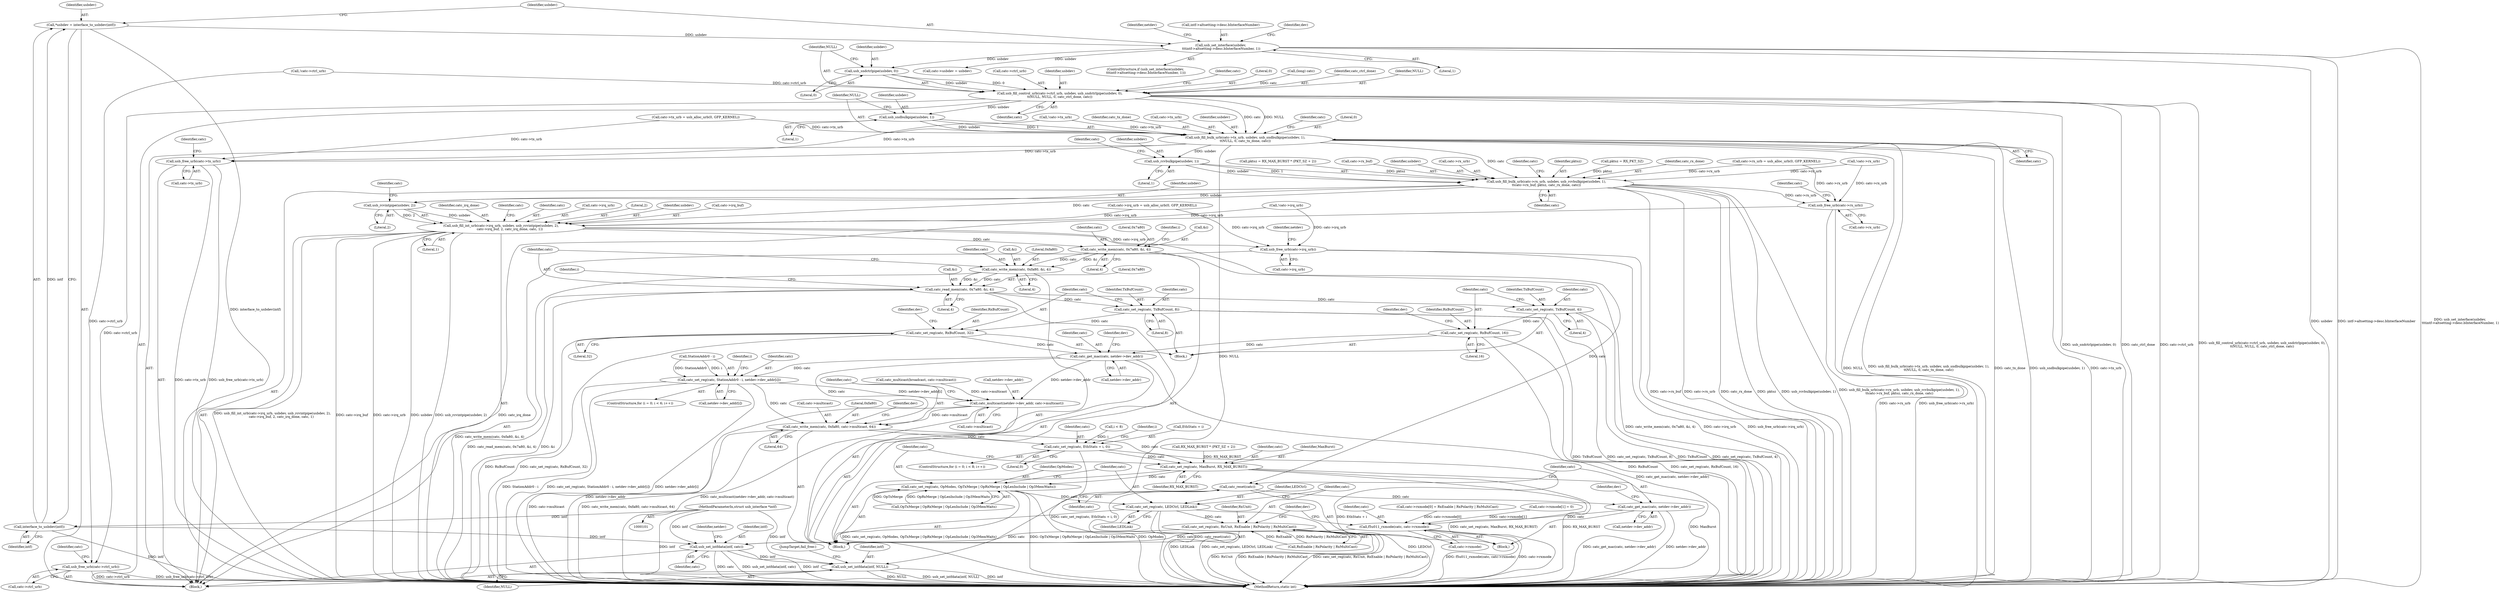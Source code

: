 digraph "0_linux_2d6a0e9de03ee658a9adc3bfb2f0ca55dff1e478@pointer" {
"1000335" [label="(Call,usb_sndctrlpipe(usbdev, 0))"];
"1000124" [label="(Call,usb_set_interface(usbdev,\n \t\t\tintf->altsetting->desc.bInterfaceNumber, 1))"];
"1000113" [label="(Call,*usbdev = interface_to_usbdev(intf))"];
"1000115" [label="(Call,interface_to_usbdev(intf))"];
"1000102" [label="(MethodParameterIn,struct usb_interface *intf)"];
"1000330" [label="(Call,usb_fill_control_urb(catc->ctrl_urb, usbdev, usb_sndctrlpipe(usbdev, 0),\n\t\tNULL, NULL, 0, catc_ctrl_done, catc))"];
"1000348" [label="(Call,usb_sndbulkpipe(usbdev, 1))"];
"1000343" [label="(Call,usb_fill_bulk_urb(catc->tx_urb, usbdev, usb_sndbulkpipe(usbdev, 1),\n\t\tNULL, 0, catc_tx_done, catc))"];
"1000360" [label="(Call,usb_rcvbulkpipe(usbdev, 1))"];
"1000355" [label="(Call,usb_fill_bulk_urb(catc->rx_urb, usbdev, usb_rcvbulkpipe(usbdev, 1),\n\t\tcatc->rx_buf, pktsz, catc_rx_done, catc))"];
"1000374" [label="(Call,usb_rcvintpipe(usbdev, 2))"];
"1000369" [label="(Call,usb_fill_int_urb(catc->irq_urb, usbdev, usb_rcvintpipe(usbdev, 2),\n                 catc->irq_buf, 2, catc_irq_done, catc, 1))"];
"1000396" [label="(Call,catc_write_mem(catc, 0x7a80, &i, 4))"];
"1000405" [label="(Call,catc_write_mem(catc, 0xfa80, &i, 4))"];
"1000411" [label="(Call,catc_read_mem(catc, 0x7a80, &i, 4))"];
"1000421" [label="(Call,catc_set_reg(catc, TxBufCount, 8))"];
"1000425" [label="(Call,catc_set_reg(catc, RxBufCount, 32))"];
"1000456" [label="(Call,catc_get_mac(catc, netdev->dev_addr))"];
"1000473" [label="(Call,catc_set_reg(catc, StationAddr0 - i, netdev->dev_addr[i]))"];
"1000493" [label="(Call,catc_multicast(netdev->dev_addr, catc->multicast))"];
"1000500" [label="(Call,catc_write_mem(catc, 0xfa80, catc->multicast, 64))"];
"1000519" [label="(Call,catc_set_reg(catc, EthStats + i, 0))"];
"1000533" [label="(Call,catc_set_reg(catc, MaxBurst, RX_MAX_BURST))"];
"1000537" [label="(Call,catc_set_reg(catc, OpModes, OpTxMerge | OpRxMerge | OpLenInclude | Op3MemWaits))"];
"1000547" [label="(Call,catc_set_reg(catc, LEDCtrl, LEDLink))"];
"1000551" [label="(Call,catc_set_reg(catc, RxUnit, RxEnable | RxPolarity | RxMultiCast))"];
"1000600" [label="(Call,usb_set_intfdata(intf, catc))"];
"1000619" [label="(Call,usb_set_intfdata(intf, NULL))"];
"1000441" [label="(Call,catc_set_reg(catc, TxBufCount, 4))"];
"1000445" [label="(Call,catc_set_reg(catc, RxBufCount, 16))"];
"1000564" [label="(Call,catc_reset(catc))"];
"1000566" [label="(Call,catc_get_mac(catc, netdev->dev_addr))"];
"1000592" [label="(Call,f5u011_rxmode(catc, catc->rxmode))"];
"1000635" [label="(Call,usb_free_urb(catc->irq_urb))"];
"1000631" [label="(Call,usb_free_urb(catc->rx_urb))"];
"1000627" [label="(Call,usb_free_urb(catc->tx_urb))"];
"1000623" [label="(Call,usb_free_urb(catc->ctrl_urb))"];
"1000334" [label="(Identifier,usbdev)"];
"1000441" [label="(Call,catc_set_reg(catc, TxBufCount, 4))"];
"1000457" [label="(Identifier,catc)"];
"1000389" [label="(Block,)"];
"1000336" [label="(Identifier,usbdev)"];
"1000520" [label="(Identifier,catc)"];
"1000585" [label="(Call,catc->rxmode[1] = 0)"];
"1000631" [label="(Call,usb_free_urb(catc->rx_urb))"];
"1000339" [label="(Identifier,NULL)"];
"1000538" [label="(Identifier,catc)"];
"1000325" [label="(Call,RX_MAX_BURST * (PKT_SZ + 2))"];
"1000524" [label="(Literal,0)"];
"1000422" [label="(Identifier,catc)"];
"1000418" [label="(Identifier,i)"];
"1000533" [label="(Call,catc_set_reg(catc, MaxBurst, RX_MAX_BURST))"];
"1000427" [label="(Identifier,RxBufCount)"];
"1000514" [label="(Call,i < 8)"];
"1000448" [label="(Literal,16)"];
"1000371" [label="(Identifier,catc)"];
"1000126" [label="(Call,intf->altsetting->desc.bInterfaceNumber)"];
"1000627" [label="(Call,usb_free_urb(catc->tx_urb))"];
"1000378" [label="(Identifier,catc)"];
"1000124" [label="(Call,usb_set_interface(usbdev,\n \t\t\tintf->altsetting->desc.bInterfaceNumber, 1))"];
"1000497" [label="(Call,catc->multicast)"];
"1000458" [label="(Call,netdev->dev_addr)"];
"1000444" [label="(Literal,4)"];
"1000551" [label="(Call,catc_set_reg(catc, RxUnit, RxEnable | RxPolarity | RxMultiCast))"];
"1000493" [label="(Call,catc_multicast(netdev->dev_addr, catc->multicast))"];
"1000342" [label="(Identifier,catc)"];
"1000331" [label="(Call,catc->ctrl_urb)"];
"1000343" [label="(Call,usb_fill_bulk_urb(catc->tx_urb, usbdev, usb_sndbulkpipe(usbdev, 1),\n\t\tNULL, 0, catc_tx_done, catc))"];
"1000361" [label="(Identifier,usbdev)"];
"1000397" [label="(Identifier,catc)"];
"1000338" [label="(Identifier,NULL)"];
"1000501" [label="(Identifier,catc)"];
"1000643" [label="(MethodReturn,static int)"];
"1000635" [label="(Call,usb_free_urb(catc->irq_urb))"];
"1000567" [label="(Identifier,catc)"];
"1000601" [label="(Identifier,intf)"];
"1000623" [label="(Call,usb_free_urb(catc->ctrl_urb))"];
"1000357" [label="(Identifier,catc)"];
"1000604" [label="(Identifier,netdev)"];
"1000633" [label="(Identifier,catc)"];
"1000142" [label="(Identifier,netdev)"];
"1000369" [label="(Call,usb_fill_int_urb(catc->irq_urb, usbdev, usb_rcvintpipe(usbdev, 2),\n                 catc->irq_buf, 2, catc_irq_done, catc, 1))"];
"1000500" [label="(Call,catc_write_mem(catc, 0xfa80, catc->multicast, 64))"];
"1000534" [label="(Identifier,catc)"];
"1000381" [label="(Identifier,catc_irq_done)"];
"1000374" [label="(Call,usb_rcvintpipe(usbdev, 2))"];
"1000387" [label="(Identifier,catc)"];
"1000235" [label="(Call,catc->irq_urb = usb_alloc_urb(0, GFP_KERNEL))"];
"1000368" [label="(Identifier,catc)"];
"1000345" [label="(Identifier,catc)"];
"1000554" [label="(Call,RxEnable | RxPolarity | RxMultiCast)"];
"1000518" [label="(Identifier,i)"];
"1000125" [label="(Identifier,usbdev)"];
"1000366" [label="(Identifier,pktsz)"];
"1000398" [label="(Literal,0x7a80)"];
"1000637" [label="(Identifier,catc)"];
"1000401" [label="(Literal,4)"];
"1000568" [label="(Call,netdev->dev_addr)"];
"1000115" [label="(Call,interface_to_usbdev(intf))"];
"1000173" [label="(Call,catc->usbdev = usbdev)"];
"1000450" [label="(Identifier,dev)"];
"1000536" [label="(Identifier,RX_MAX_BURST)"];
"1000352" [label="(Literal,0)"];
"1000382" [label="(Identifier,catc)"];
"1000354" [label="(Identifier,catc)"];
"1000123" [label="(ControlStructure,if (usb_set_interface(usbdev,\n \t\t\tintf->altsetting->desc.bInterfaceNumber, 1)))"];
"1000370" [label="(Call,catc->irq_urb)"];
"1000136" [label="(Identifier,dev)"];
"1000116" [label="(Identifier,intf)"];
"1000133" [label="(Literal,1)"];
"1000376" [label="(Literal,2)"];
"1000549" [label="(Identifier,LEDCtrl)"];
"1000547" [label="(Call,catc_set_reg(catc, LEDCtrl, LEDLink))"];
"1000472" [label="(Identifier,i)"];
"1000428" [label="(Literal,32)"];
"1000318" [label="(Call,pktsz = RX_PKT_SZ)"];
"1000416" [label="(Literal,4)"];
"1000351" [label="(Identifier,NULL)"];
"1000445" [label="(Call,catc_set_reg(catc, RxBufCount, 16))"];
"1000353" [label="(Identifier,catc_tx_done)"];
"1000367" [label="(Identifier,catc_rx_done)"];
"1000464" [label="(ControlStructure,for (i = 0; i < 6; i++))"];
"1000335" [label="(Call,usb_sndctrlpipe(usbdev, 0))"];
"1000572" [label="(Identifier,dev)"];
"1000350" [label="(Literal,1)"];
"1000594" [label="(Call,catc->rxmode)"];
"1000113" [label="(Call,*usbdev = interface_to_usbdev(intf))"];
"1000426" [label="(Identifier,catc)"];
"1000473" [label="(Call,catc_set_reg(catc, StationAddr0 - i, netdev->dev_addr[i]))"];
"1000494" [label="(Call,netdev->dev_addr)"];
"1000254" [label="(Call,!catc->rx_urb)"];
"1000552" [label="(Identifier,catc)"];
"1000323" [label="(Call,pktsz = RX_MAX_BURST * (PKT_SZ + 2))"];
"1000519" [label="(Call,catc_set_reg(catc, EthStats + i, 0))"];
"1000598" [label="(Identifier,dev)"];
"1000412" [label="(Identifier,catc)"];
"1000537" [label="(Call,catc_set_reg(catc, OpModes, OpTxMerge | OpRxMerge | OpLenInclude | Op3MemWaits))"];
"1000244" [label="(Call,!catc->ctrl_urb)"];
"1000423" [label="(Identifier,TxBufCount)"];
"1000419" [label="(Block,)"];
"1000550" [label="(Identifier,LEDLink)"];
"1000629" [label="(Identifier,catc)"];
"1000363" [label="(Call,catc->rx_buf)"];
"1000540" [label="(Call,OpTxMerge | OpRxMerge | OpLenInclude | Op3MemWaits)"];
"1000380" [label="(Literal,2)"];
"1000414" [label="(Call,&i)"];
"1000503" [label="(Call,catc->multicast)"];
"1000446" [label="(Identifier,catc)"];
"1000539" [label="(Identifier,OpModes)"];
"1000456" [label="(Call,catc_get_mac(catc, netdev->dev_addr))"];
"1000355" [label="(Call,usb_fill_bulk_urb(catc->rx_urb, usbdev, usb_rcvbulkpipe(usbdev, 1),\n\t\tcatc->rx_buf, pktsz, catc_rx_done, catc))"];
"1000340" [label="(Literal,0)"];
"1000373" [label="(Identifier,usbdev)"];
"1000474" [label="(Identifier,catc)"];
"1000475" [label="(Call,StationAddr0 - i)"];
"1000560" [label="(Block,)"];
"1000430" [label="(Identifier,dev)"];
"1000506" [label="(Literal,64)"];
"1000344" [label="(Call,catc->tx_urb)"];
"1000592" [label="(Call,f5u011_rxmode(catc, catc->rxmode))"];
"1000425" [label="(Call,catc_set_reg(catc, RxBufCount, 32))"];
"1000628" [label="(Call,catc->tx_urb)"];
"1000348" [label="(Call,usb_sndbulkpipe(usbdev, 1))"];
"1000204" [label="(Call,(long) catc)"];
"1000535" [label="(Identifier,MaxBurst)"];
"1000377" [label="(Call,catc->irq_buf)"];
"1000396" [label="(Call,catc_write_mem(catc, 0x7a80, &i, 4))"];
"1000360" [label="(Call,usb_rcvbulkpipe(usbdev, 1))"];
"1000622" [label="(JumpTarget,fail_free:)"];
"1000221" [label="(Call,catc->tx_urb = usb_alloc_urb(0, GFP_KERNEL))"];
"1000347" [label="(Identifier,usbdev)"];
"1000624" [label="(Call,catc->ctrl_urb)"];
"1000553" [label="(Identifier,RxUnit)"];
"1000362" [label="(Literal,1)"];
"1000502" [label="(Literal,0xfa80)"];
"1000424" [label="(Literal,8)"];
"1000403" [label="(Identifier,i)"];
"1000443" [label="(Identifier,TxBufCount)"];
"1000341" [label="(Identifier,catc_ctrl_done)"];
"1000406" [label="(Identifier,catc)"];
"1000359" [label="(Identifier,usbdev)"];
"1000478" [label="(Call,netdev->dev_addr[i])"];
"1000510" [label="(ControlStructure,for (i = 0; i < 8; i++))"];
"1000114" [label="(Identifier,usbdev)"];
"1000447" [label="(Identifier,RxBufCount)"];
"1000636" [label="(Call,catc->irq_urb)"];
"1000349" [label="(Identifier,usbdev)"];
"1000408" [label="(Call,&i)"];
"1000619" [label="(Call,usb_set_intfdata(intf, NULL))"];
"1000462" [label="(Identifier,dev)"];
"1000356" [label="(Call,catc->rx_urb)"];
"1000258" [label="(Call,!catc->irq_urb)"];
"1000488" [label="(Call,catc_multicast(broadcast, catc->multicast))"];
"1000364" [label="(Identifier,catc)"];
"1000566" [label="(Call,catc_get_mac(catc, netdev->dev_addr))"];
"1000399" [label="(Call,&i)"];
"1000548" [label="(Identifier,catc)"];
"1000413" [label="(Literal,0x7a80)"];
"1000104" [label="(Block,)"];
"1000411" [label="(Call,catc_read_mem(catc, 0x7a80, &i, 4))"];
"1000102" [label="(MethodParameterIn,struct usb_interface *intf)"];
"1000602" [label="(Identifier,catc)"];
"1000620" [label="(Identifier,intf)"];
"1000565" [label="(Identifier,catc)"];
"1000564" [label="(Call,catc_reset(catc))"];
"1000593" [label="(Identifier,catc)"];
"1000574" [label="(Call,catc->rxmode[0] = RxEnable | RxPolarity | RxMultiCast)"];
"1000521" [label="(Call,EthStats + i)"];
"1000442" [label="(Identifier,catc)"];
"1000410" [label="(Literal,4)"];
"1000407" [label="(Literal,0xfa80)"];
"1000632" [label="(Call,catc->rx_urb)"];
"1000383" [label="(Literal,1)"];
"1000621" [label="(Identifier,NULL)"];
"1000228" [label="(Call,catc->rx_urb = usb_alloc_urb(0, GFP_KERNEL))"];
"1000421" [label="(Call,catc_set_reg(catc, TxBufCount, 8))"];
"1000330" [label="(Call,usb_fill_control_urb(catc->ctrl_urb, usbdev, usb_sndctrlpipe(usbdev, 0),\n\t\tNULL, NULL, 0, catc_ctrl_done, catc))"];
"1000375" [label="(Identifier,usbdev)"];
"1000405" [label="(Call,catc_write_mem(catc, 0xfa80, &i, 4))"];
"1000640" [label="(Identifier,netdev)"];
"1000508" [label="(Identifier,dev)"];
"1000600" [label="(Call,usb_set_intfdata(intf, catc))"];
"1000337" [label="(Literal,0)"];
"1000249" [label="(Call,!catc->tx_urb)"];
"1000335" -> "1000330"  [label="AST: "];
"1000335" -> "1000337"  [label="CFG: "];
"1000336" -> "1000335"  [label="AST: "];
"1000337" -> "1000335"  [label="AST: "];
"1000338" -> "1000335"  [label="CFG: "];
"1000335" -> "1000330"  [label="DDG: usbdev"];
"1000335" -> "1000330"  [label="DDG: 0"];
"1000124" -> "1000335"  [label="DDG: usbdev"];
"1000124" -> "1000123"  [label="AST: "];
"1000124" -> "1000133"  [label="CFG: "];
"1000125" -> "1000124"  [label="AST: "];
"1000126" -> "1000124"  [label="AST: "];
"1000133" -> "1000124"  [label="AST: "];
"1000136" -> "1000124"  [label="CFG: "];
"1000142" -> "1000124"  [label="CFG: "];
"1000124" -> "1000643"  [label="DDG: intf->altsetting->desc.bInterfaceNumber"];
"1000124" -> "1000643"  [label="DDG: usbdev"];
"1000124" -> "1000643"  [label="DDG: usb_set_interface(usbdev,\n \t\t\tintf->altsetting->desc.bInterfaceNumber, 1)"];
"1000113" -> "1000124"  [label="DDG: usbdev"];
"1000124" -> "1000173"  [label="DDG: usbdev"];
"1000113" -> "1000104"  [label="AST: "];
"1000113" -> "1000115"  [label="CFG: "];
"1000114" -> "1000113"  [label="AST: "];
"1000115" -> "1000113"  [label="AST: "];
"1000125" -> "1000113"  [label="CFG: "];
"1000113" -> "1000643"  [label="DDG: interface_to_usbdev(intf)"];
"1000115" -> "1000113"  [label="DDG: intf"];
"1000115" -> "1000116"  [label="CFG: "];
"1000116" -> "1000115"  [label="AST: "];
"1000115" -> "1000643"  [label="DDG: intf"];
"1000102" -> "1000115"  [label="DDG: intf"];
"1000115" -> "1000600"  [label="DDG: intf"];
"1000102" -> "1000101"  [label="AST: "];
"1000102" -> "1000643"  [label="DDG: intf"];
"1000102" -> "1000600"  [label="DDG: intf"];
"1000102" -> "1000619"  [label="DDG: intf"];
"1000330" -> "1000104"  [label="AST: "];
"1000330" -> "1000342"  [label="CFG: "];
"1000331" -> "1000330"  [label="AST: "];
"1000334" -> "1000330"  [label="AST: "];
"1000338" -> "1000330"  [label="AST: "];
"1000339" -> "1000330"  [label="AST: "];
"1000340" -> "1000330"  [label="AST: "];
"1000341" -> "1000330"  [label="AST: "];
"1000342" -> "1000330"  [label="AST: "];
"1000345" -> "1000330"  [label="CFG: "];
"1000330" -> "1000643"  [label="DDG: catc->ctrl_urb"];
"1000330" -> "1000643"  [label="DDG: usb_fill_control_urb(catc->ctrl_urb, usbdev, usb_sndctrlpipe(usbdev, 0),\n\t\tNULL, NULL, 0, catc_ctrl_done, catc)"];
"1000330" -> "1000643"  [label="DDG: usb_sndctrlpipe(usbdev, 0)"];
"1000330" -> "1000643"  [label="DDG: catc_ctrl_done"];
"1000244" -> "1000330"  [label="DDG: catc->ctrl_urb"];
"1000204" -> "1000330"  [label="DDG: catc"];
"1000330" -> "1000348"  [label="DDG: usbdev"];
"1000330" -> "1000343"  [label="DDG: NULL"];
"1000330" -> "1000343"  [label="DDG: catc"];
"1000330" -> "1000623"  [label="DDG: catc->ctrl_urb"];
"1000348" -> "1000343"  [label="AST: "];
"1000348" -> "1000350"  [label="CFG: "];
"1000349" -> "1000348"  [label="AST: "];
"1000350" -> "1000348"  [label="AST: "];
"1000351" -> "1000348"  [label="CFG: "];
"1000348" -> "1000343"  [label="DDG: usbdev"];
"1000348" -> "1000343"  [label="DDG: 1"];
"1000343" -> "1000104"  [label="AST: "];
"1000343" -> "1000354"  [label="CFG: "];
"1000344" -> "1000343"  [label="AST: "];
"1000347" -> "1000343"  [label="AST: "];
"1000351" -> "1000343"  [label="AST: "];
"1000352" -> "1000343"  [label="AST: "];
"1000353" -> "1000343"  [label="AST: "];
"1000354" -> "1000343"  [label="AST: "];
"1000357" -> "1000343"  [label="CFG: "];
"1000343" -> "1000643"  [label="DDG: catc->tx_urb"];
"1000343" -> "1000643"  [label="DDG: NULL"];
"1000343" -> "1000643"  [label="DDG: usb_fill_bulk_urb(catc->tx_urb, usbdev, usb_sndbulkpipe(usbdev, 1),\n\t\tNULL, 0, catc_tx_done, catc)"];
"1000343" -> "1000643"  [label="DDG: catc_tx_done"];
"1000343" -> "1000643"  [label="DDG: usb_sndbulkpipe(usbdev, 1)"];
"1000221" -> "1000343"  [label="DDG: catc->tx_urb"];
"1000249" -> "1000343"  [label="DDG: catc->tx_urb"];
"1000343" -> "1000360"  [label="DDG: usbdev"];
"1000343" -> "1000355"  [label="DDG: catc"];
"1000343" -> "1000619"  [label="DDG: NULL"];
"1000343" -> "1000627"  [label="DDG: catc->tx_urb"];
"1000360" -> "1000355"  [label="AST: "];
"1000360" -> "1000362"  [label="CFG: "];
"1000361" -> "1000360"  [label="AST: "];
"1000362" -> "1000360"  [label="AST: "];
"1000364" -> "1000360"  [label="CFG: "];
"1000360" -> "1000355"  [label="DDG: usbdev"];
"1000360" -> "1000355"  [label="DDG: 1"];
"1000355" -> "1000104"  [label="AST: "];
"1000355" -> "1000368"  [label="CFG: "];
"1000356" -> "1000355"  [label="AST: "];
"1000359" -> "1000355"  [label="AST: "];
"1000363" -> "1000355"  [label="AST: "];
"1000366" -> "1000355"  [label="AST: "];
"1000367" -> "1000355"  [label="AST: "];
"1000368" -> "1000355"  [label="AST: "];
"1000371" -> "1000355"  [label="CFG: "];
"1000355" -> "1000643"  [label="DDG: catc->rx_urb"];
"1000355" -> "1000643"  [label="DDG: catc_rx_done"];
"1000355" -> "1000643"  [label="DDG: pktsz"];
"1000355" -> "1000643"  [label="DDG: usb_rcvbulkpipe(usbdev, 1)"];
"1000355" -> "1000643"  [label="DDG: usb_fill_bulk_urb(catc->rx_urb, usbdev, usb_rcvbulkpipe(usbdev, 1),\n\t\tcatc->rx_buf, pktsz, catc_rx_done, catc)"];
"1000355" -> "1000643"  [label="DDG: catc->rx_buf"];
"1000254" -> "1000355"  [label="DDG: catc->rx_urb"];
"1000228" -> "1000355"  [label="DDG: catc->rx_urb"];
"1000318" -> "1000355"  [label="DDG: pktsz"];
"1000323" -> "1000355"  [label="DDG: pktsz"];
"1000355" -> "1000374"  [label="DDG: usbdev"];
"1000355" -> "1000369"  [label="DDG: catc"];
"1000355" -> "1000631"  [label="DDG: catc->rx_urb"];
"1000374" -> "1000369"  [label="AST: "];
"1000374" -> "1000376"  [label="CFG: "];
"1000375" -> "1000374"  [label="AST: "];
"1000376" -> "1000374"  [label="AST: "];
"1000378" -> "1000374"  [label="CFG: "];
"1000374" -> "1000369"  [label="DDG: usbdev"];
"1000374" -> "1000369"  [label="DDG: 2"];
"1000369" -> "1000104"  [label="AST: "];
"1000369" -> "1000383"  [label="CFG: "];
"1000370" -> "1000369"  [label="AST: "];
"1000373" -> "1000369"  [label="AST: "];
"1000377" -> "1000369"  [label="AST: "];
"1000380" -> "1000369"  [label="AST: "];
"1000381" -> "1000369"  [label="AST: "];
"1000382" -> "1000369"  [label="AST: "];
"1000383" -> "1000369"  [label="AST: "];
"1000387" -> "1000369"  [label="CFG: "];
"1000369" -> "1000643"  [label="DDG: usb_fill_int_urb(catc->irq_urb, usbdev, usb_rcvintpipe(usbdev, 2),\n                 catc->irq_buf, 2, catc_irq_done, catc, 1)"];
"1000369" -> "1000643"  [label="DDG: catc->irq_buf"];
"1000369" -> "1000643"  [label="DDG: catc->irq_urb"];
"1000369" -> "1000643"  [label="DDG: usbdev"];
"1000369" -> "1000643"  [label="DDG: usb_rcvintpipe(usbdev, 2)"];
"1000369" -> "1000643"  [label="DDG: catc_irq_done"];
"1000258" -> "1000369"  [label="DDG: catc->irq_urb"];
"1000235" -> "1000369"  [label="DDG: catc->irq_urb"];
"1000369" -> "1000396"  [label="DDG: catc"];
"1000369" -> "1000564"  [label="DDG: catc"];
"1000369" -> "1000635"  [label="DDG: catc->irq_urb"];
"1000396" -> "1000389"  [label="AST: "];
"1000396" -> "1000401"  [label="CFG: "];
"1000397" -> "1000396"  [label="AST: "];
"1000398" -> "1000396"  [label="AST: "];
"1000399" -> "1000396"  [label="AST: "];
"1000401" -> "1000396"  [label="AST: "];
"1000403" -> "1000396"  [label="CFG: "];
"1000396" -> "1000643"  [label="DDG: catc_write_mem(catc, 0x7a80, &i, 4)"];
"1000396" -> "1000405"  [label="DDG: catc"];
"1000396" -> "1000405"  [label="DDG: &i"];
"1000405" -> "1000389"  [label="AST: "];
"1000405" -> "1000410"  [label="CFG: "];
"1000406" -> "1000405"  [label="AST: "];
"1000407" -> "1000405"  [label="AST: "];
"1000408" -> "1000405"  [label="AST: "];
"1000410" -> "1000405"  [label="AST: "];
"1000412" -> "1000405"  [label="CFG: "];
"1000405" -> "1000643"  [label="DDG: catc_write_mem(catc, 0xfa80, &i, 4)"];
"1000405" -> "1000411"  [label="DDG: catc"];
"1000405" -> "1000411"  [label="DDG: &i"];
"1000411" -> "1000389"  [label="AST: "];
"1000411" -> "1000416"  [label="CFG: "];
"1000412" -> "1000411"  [label="AST: "];
"1000413" -> "1000411"  [label="AST: "];
"1000414" -> "1000411"  [label="AST: "];
"1000416" -> "1000411"  [label="AST: "];
"1000418" -> "1000411"  [label="CFG: "];
"1000411" -> "1000643"  [label="DDG: catc_read_mem(catc, 0x7a80, &i, 4)"];
"1000411" -> "1000643"  [label="DDG: &i"];
"1000411" -> "1000421"  [label="DDG: catc"];
"1000411" -> "1000441"  [label="DDG: catc"];
"1000421" -> "1000419"  [label="AST: "];
"1000421" -> "1000424"  [label="CFG: "];
"1000422" -> "1000421"  [label="AST: "];
"1000423" -> "1000421"  [label="AST: "];
"1000424" -> "1000421"  [label="AST: "];
"1000426" -> "1000421"  [label="CFG: "];
"1000421" -> "1000643"  [label="DDG: TxBufCount"];
"1000421" -> "1000643"  [label="DDG: catc_set_reg(catc, TxBufCount, 8)"];
"1000421" -> "1000425"  [label="DDG: catc"];
"1000425" -> "1000419"  [label="AST: "];
"1000425" -> "1000428"  [label="CFG: "];
"1000426" -> "1000425"  [label="AST: "];
"1000427" -> "1000425"  [label="AST: "];
"1000428" -> "1000425"  [label="AST: "];
"1000430" -> "1000425"  [label="CFG: "];
"1000425" -> "1000643"  [label="DDG: RxBufCount"];
"1000425" -> "1000643"  [label="DDG: catc_set_reg(catc, RxBufCount, 32)"];
"1000425" -> "1000456"  [label="DDG: catc"];
"1000456" -> "1000389"  [label="AST: "];
"1000456" -> "1000458"  [label="CFG: "];
"1000457" -> "1000456"  [label="AST: "];
"1000458" -> "1000456"  [label="AST: "];
"1000462" -> "1000456"  [label="CFG: "];
"1000456" -> "1000643"  [label="DDG: catc_get_mac(catc, netdev->dev_addr)"];
"1000445" -> "1000456"  [label="DDG: catc"];
"1000456" -> "1000473"  [label="DDG: catc"];
"1000456" -> "1000493"  [label="DDG: netdev->dev_addr"];
"1000456" -> "1000500"  [label="DDG: catc"];
"1000473" -> "1000464"  [label="AST: "];
"1000473" -> "1000478"  [label="CFG: "];
"1000474" -> "1000473"  [label="AST: "];
"1000475" -> "1000473"  [label="AST: "];
"1000478" -> "1000473"  [label="AST: "];
"1000472" -> "1000473"  [label="CFG: "];
"1000473" -> "1000643"  [label="DDG: StationAddr0 - i"];
"1000473" -> "1000643"  [label="DDG: catc_set_reg(catc, StationAddr0 - i, netdev->dev_addr[i])"];
"1000473" -> "1000643"  [label="DDG: netdev->dev_addr[i]"];
"1000475" -> "1000473"  [label="DDG: StationAddr0"];
"1000475" -> "1000473"  [label="DDG: i"];
"1000473" -> "1000493"  [label="DDG: netdev->dev_addr[i]"];
"1000473" -> "1000500"  [label="DDG: catc"];
"1000493" -> "1000389"  [label="AST: "];
"1000493" -> "1000497"  [label="CFG: "];
"1000494" -> "1000493"  [label="AST: "];
"1000497" -> "1000493"  [label="AST: "];
"1000501" -> "1000493"  [label="CFG: "];
"1000493" -> "1000643"  [label="DDG: netdev->dev_addr"];
"1000493" -> "1000643"  [label="DDG: catc_multicast(netdev->dev_addr, catc->multicast)"];
"1000488" -> "1000493"  [label="DDG: catc->multicast"];
"1000493" -> "1000500"  [label="DDG: catc->multicast"];
"1000500" -> "1000389"  [label="AST: "];
"1000500" -> "1000506"  [label="CFG: "];
"1000501" -> "1000500"  [label="AST: "];
"1000502" -> "1000500"  [label="AST: "];
"1000503" -> "1000500"  [label="AST: "];
"1000506" -> "1000500"  [label="AST: "];
"1000508" -> "1000500"  [label="CFG: "];
"1000500" -> "1000643"  [label="DDG: catc->multicast"];
"1000500" -> "1000643"  [label="DDG: catc_write_mem(catc, 0xfa80, catc->multicast, 64)"];
"1000500" -> "1000519"  [label="DDG: catc"];
"1000500" -> "1000533"  [label="DDG: catc"];
"1000519" -> "1000510"  [label="AST: "];
"1000519" -> "1000524"  [label="CFG: "];
"1000520" -> "1000519"  [label="AST: "];
"1000521" -> "1000519"  [label="AST: "];
"1000524" -> "1000519"  [label="AST: "];
"1000518" -> "1000519"  [label="CFG: "];
"1000519" -> "1000643"  [label="DDG: catc_set_reg(catc, EthStats + i, 0)"];
"1000519" -> "1000643"  [label="DDG: EthStats + i"];
"1000514" -> "1000519"  [label="DDG: i"];
"1000519" -> "1000533"  [label="DDG: catc"];
"1000533" -> "1000389"  [label="AST: "];
"1000533" -> "1000536"  [label="CFG: "];
"1000534" -> "1000533"  [label="AST: "];
"1000535" -> "1000533"  [label="AST: "];
"1000536" -> "1000533"  [label="AST: "];
"1000538" -> "1000533"  [label="CFG: "];
"1000533" -> "1000643"  [label="DDG: catc_set_reg(catc, MaxBurst, RX_MAX_BURST)"];
"1000533" -> "1000643"  [label="DDG: RX_MAX_BURST"];
"1000533" -> "1000643"  [label="DDG: MaxBurst"];
"1000325" -> "1000533"  [label="DDG: RX_MAX_BURST"];
"1000533" -> "1000537"  [label="DDG: catc"];
"1000537" -> "1000389"  [label="AST: "];
"1000537" -> "1000540"  [label="CFG: "];
"1000538" -> "1000537"  [label="AST: "];
"1000539" -> "1000537"  [label="AST: "];
"1000540" -> "1000537"  [label="AST: "];
"1000548" -> "1000537"  [label="CFG: "];
"1000537" -> "1000643"  [label="DDG: OpTxMerge | OpRxMerge | OpLenInclude | Op3MemWaits"];
"1000537" -> "1000643"  [label="DDG: OpModes"];
"1000537" -> "1000643"  [label="DDG: catc_set_reg(catc, OpModes, OpTxMerge | OpRxMerge | OpLenInclude | Op3MemWaits)"];
"1000540" -> "1000537"  [label="DDG: OpTxMerge"];
"1000540" -> "1000537"  [label="DDG: OpRxMerge | OpLenInclude | Op3MemWaits"];
"1000537" -> "1000547"  [label="DDG: catc"];
"1000547" -> "1000389"  [label="AST: "];
"1000547" -> "1000550"  [label="CFG: "];
"1000548" -> "1000547"  [label="AST: "];
"1000549" -> "1000547"  [label="AST: "];
"1000550" -> "1000547"  [label="AST: "];
"1000552" -> "1000547"  [label="CFG: "];
"1000547" -> "1000643"  [label="DDG: LEDLink"];
"1000547" -> "1000643"  [label="DDG: catc_set_reg(catc, LEDCtrl, LEDLink)"];
"1000547" -> "1000643"  [label="DDG: LEDCtrl"];
"1000547" -> "1000551"  [label="DDG: catc"];
"1000551" -> "1000389"  [label="AST: "];
"1000551" -> "1000554"  [label="CFG: "];
"1000552" -> "1000551"  [label="AST: "];
"1000553" -> "1000551"  [label="AST: "];
"1000554" -> "1000551"  [label="AST: "];
"1000598" -> "1000551"  [label="CFG: "];
"1000551" -> "1000643"  [label="DDG: RxUnit"];
"1000551" -> "1000643"  [label="DDG: RxEnable | RxPolarity | RxMultiCast"];
"1000551" -> "1000643"  [label="DDG: catc_set_reg(catc, RxUnit, RxEnable | RxPolarity | RxMultiCast)"];
"1000554" -> "1000551"  [label="DDG: RxEnable"];
"1000554" -> "1000551"  [label="DDG: RxPolarity | RxMultiCast"];
"1000551" -> "1000600"  [label="DDG: catc"];
"1000600" -> "1000104"  [label="AST: "];
"1000600" -> "1000602"  [label="CFG: "];
"1000601" -> "1000600"  [label="AST: "];
"1000602" -> "1000600"  [label="AST: "];
"1000604" -> "1000600"  [label="CFG: "];
"1000600" -> "1000643"  [label="DDG: catc"];
"1000600" -> "1000643"  [label="DDG: usb_set_intfdata(intf, catc)"];
"1000600" -> "1000643"  [label="DDG: intf"];
"1000592" -> "1000600"  [label="DDG: catc"];
"1000600" -> "1000619"  [label="DDG: intf"];
"1000619" -> "1000104"  [label="AST: "];
"1000619" -> "1000621"  [label="CFG: "];
"1000620" -> "1000619"  [label="AST: "];
"1000621" -> "1000619"  [label="AST: "];
"1000622" -> "1000619"  [label="CFG: "];
"1000619" -> "1000643"  [label="DDG: NULL"];
"1000619" -> "1000643"  [label="DDG: usb_set_intfdata(intf, NULL)"];
"1000619" -> "1000643"  [label="DDG: intf"];
"1000441" -> "1000419"  [label="AST: "];
"1000441" -> "1000444"  [label="CFG: "];
"1000442" -> "1000441"  [label="AST: "];
"1000443" -> "1000441"  [label="AST: "];
"1000444" -> "1000441"  [label="AST: "];
"1000446" -> "1000441"  [label="CFG: "];
"1000441" -> "1000643"  [label="DDG: TxBufCount"];
"1000441" -> "1000643"  [label="DDG: catc_set_reg(catc, TxBufCount, 4)"];
"1000441" -> "1000445"  [label="DDG: catc"];
"1000445" -> "1000419"  [label="AST: "];
"1000445" -> "1000448"  [label="CFG: "];
"1000446" -> "1000445"  [label="AST: "];
"1000447" -> "1000445"  [label="AST: "];
"1000448" -> "1000445"  [label="AST: "];
"1000450" -> "1000445"  [label="CFG: "];
"1000445" -> "1000643"  [label="DDG: RxBufCount"];
"1000445" -> "1000643"  [label="DDG: catc_set_reg(catc, RxBufCount, 16)"];
"1000564" -> "1000560"  [label="AST: "];
"1000564" -> "1000565"  [label="CFG: "];
"1000565" -> "1000564"  [label="AST: "];
"1000567" -> "1000564"  [label="CFG: "];
"1000564" -> "1000643"  [label="DDG: catc_reset(catc)"];
"1000564" -> "1000566"  [label="DDG: catc"];
"1000566" -> "1000560"  [label="AST: "];
"1000566" -> "1000568"  [label="CFG: "];
"1000567" -> "1000566"  [label="AST: "];
"1000568" -> "1000566"  [label="AST: "];
"1000572" -> "1000566"  [label="CFG: "];
"1000566" -> "1000643"  [label="DDG: netdev->dev_addr"];
"1000566" -> "1000643"  [label="DDG: catc_get_mac(catc, netdev->dev_addr)"];
"1000566" -> "1000592"  [label="DDG: catc"];
"1000592" -> "1000560"  [label="AST: "];
"1000592" -> "1000594"  [label="CFG: "];
"1000593" -> "1000592"  [label="AST: "];
"1000594" -> "1000592"  [label="AST: "];
"1000598" -> "1000592"  [label="CFG: "];
"1000592" -> "1000643"  [label="DDG: f5u011_rxmode(catc, catc->rxmode)"];
"1000592" -> "1000643"  [label="DDG: catc->rxmode"];
"1000574" -> "1000592"  [label="DDG: catc->rxmode[0]"];
"1000585" -> "1000592"  [label="DDG: catc->rxmode[1]"];
"1000635" -> "1000104"  [label="AST: "];
"1000635" -> "1000636"  [label="CFG: "];
"1000636" -> "1000635"  [label="AST: "];
"1000640" -> "1000635"  [label="CFG: "];
"1000635" -> "1000643"  [label="DDG: usb_free_urb(catc->irq_urb)"];
"1000635" -> "1000643"  [label="DDG: catc->irq_urb"];
"1000258" -> "1000635"  [label="DDG: catc->irq_urb"];
"1000235" -> "1000635"  [label="DDG: catc->irq_urb"];
"1000631" -> "1000104"  [label="AST: "];
"1000631" -> "1000632"  [label="CFG: "];
"1000632" -> "1000631"  [label="AST: "];
"1000637" -> "1000631"  [label="CFG: "];
"1000631" -> "1000643"  [label="DDG: catc->rx_urb"];
"1000631" -> "1000643"  [label="DDG: usb_free_urb(catc->rx_urb)"];
"1000254" -> "1000631"  [label="DDG: catc->rx_urb"];
"1000228" -> "1000631"  [label="DDG: catc->rx_urb"];
"1000627" -> "1000104"  [label="AST: "];
"1000627" -> "1000628"  [label="CFG: "];
"1000628" -> "1000627"  [label="AST: "];
"1000633" -> "1000627"  [label="CFG: "];
"1000627" -> "1000643"  [label="DDG: usb_free_urb(catc->tx_urb)"];
"1000627" -> "1000643"  [label="DDG: catc->tx_urb"];
"1000221" -> "1000627"  [label="DDG: catc->tx_urb"];
"1000249" -> "1000627"  [label="DDG: catc->tx_urb"];
"1000623" -> "1000104"  [label="AST: "];
"1000623" -> "1000624"  [label="CFG: "];
"1000624" -> "1000623"  [label="AST: "];
"1000629" -> "1000623"  [label="CFG: "];
"1000623" -> "1000643"  [label="DDG: usb_free_urb(catc->ctrl_urb)"];
"1000623" -> "1000643"  [label="DDG: catc->ctrl_urb"];
"1000244" -> "1000623"  [label="DDG: catc->ctrl_urb"];
}
